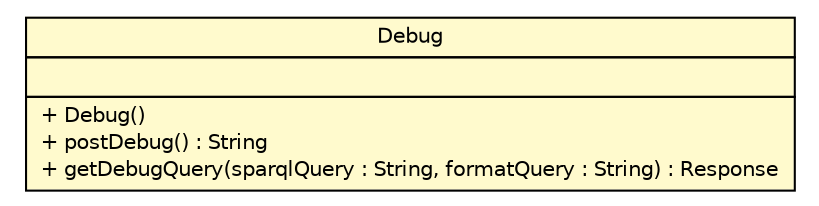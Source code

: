 #!/usr/local/bin/dot
#
# Class diagram 
# Generated by UMLGraph version R5_6-24-gf6e263 (http://www.umlgraph.org/)
#

digraph G {
	edge [fontname="Helvetica",fontsize=10,labelfontname="Helvetica",labelfontsize=10];
	node [fontname="Helvetica",fontsize=10,shape=plaintext];
	nodesep=0.25;
	ranksep=0.5;
	// de.tud.plt.r43ples.webservice.Debug
	c1785 [label=<<table title="de.tud.plt.r43ples.webservice.Debug" border="0" cellborder="1" cellspacing="0" cellpadding="2" port="p" bgcolor="lemonChiffon" href="./Debug.html">
		<tr><td><table border="0" cellspacing="0" cellpadding="1">
<tr><td align="center" balign="center"> Debug </td></tr>
		</table></td></tr>
		<tr><td><table border="0" cellspacing="0" cellpadding="1">
<tr><td align="left" balign="left">  </td></tr>
		</table></td></tr>
		<tr><td><table border="0" cellspacing="0" cellpadding="1">
<tr><td align="left" balign="left"> + Debug() </td></tr>
<tr><td align="left" balign="left"> + postDebug() : String </td></tr>
<tr><td align="left" balign="left"> + getDebugQuery(sparqlQuery : String, formatQuery : String) : Response </td></tr>
		</table></td></tr>
		</table>>, URL="./Debug.html", fontname="Helvetica", fontcolor="black", fontsize=10.0];
}

